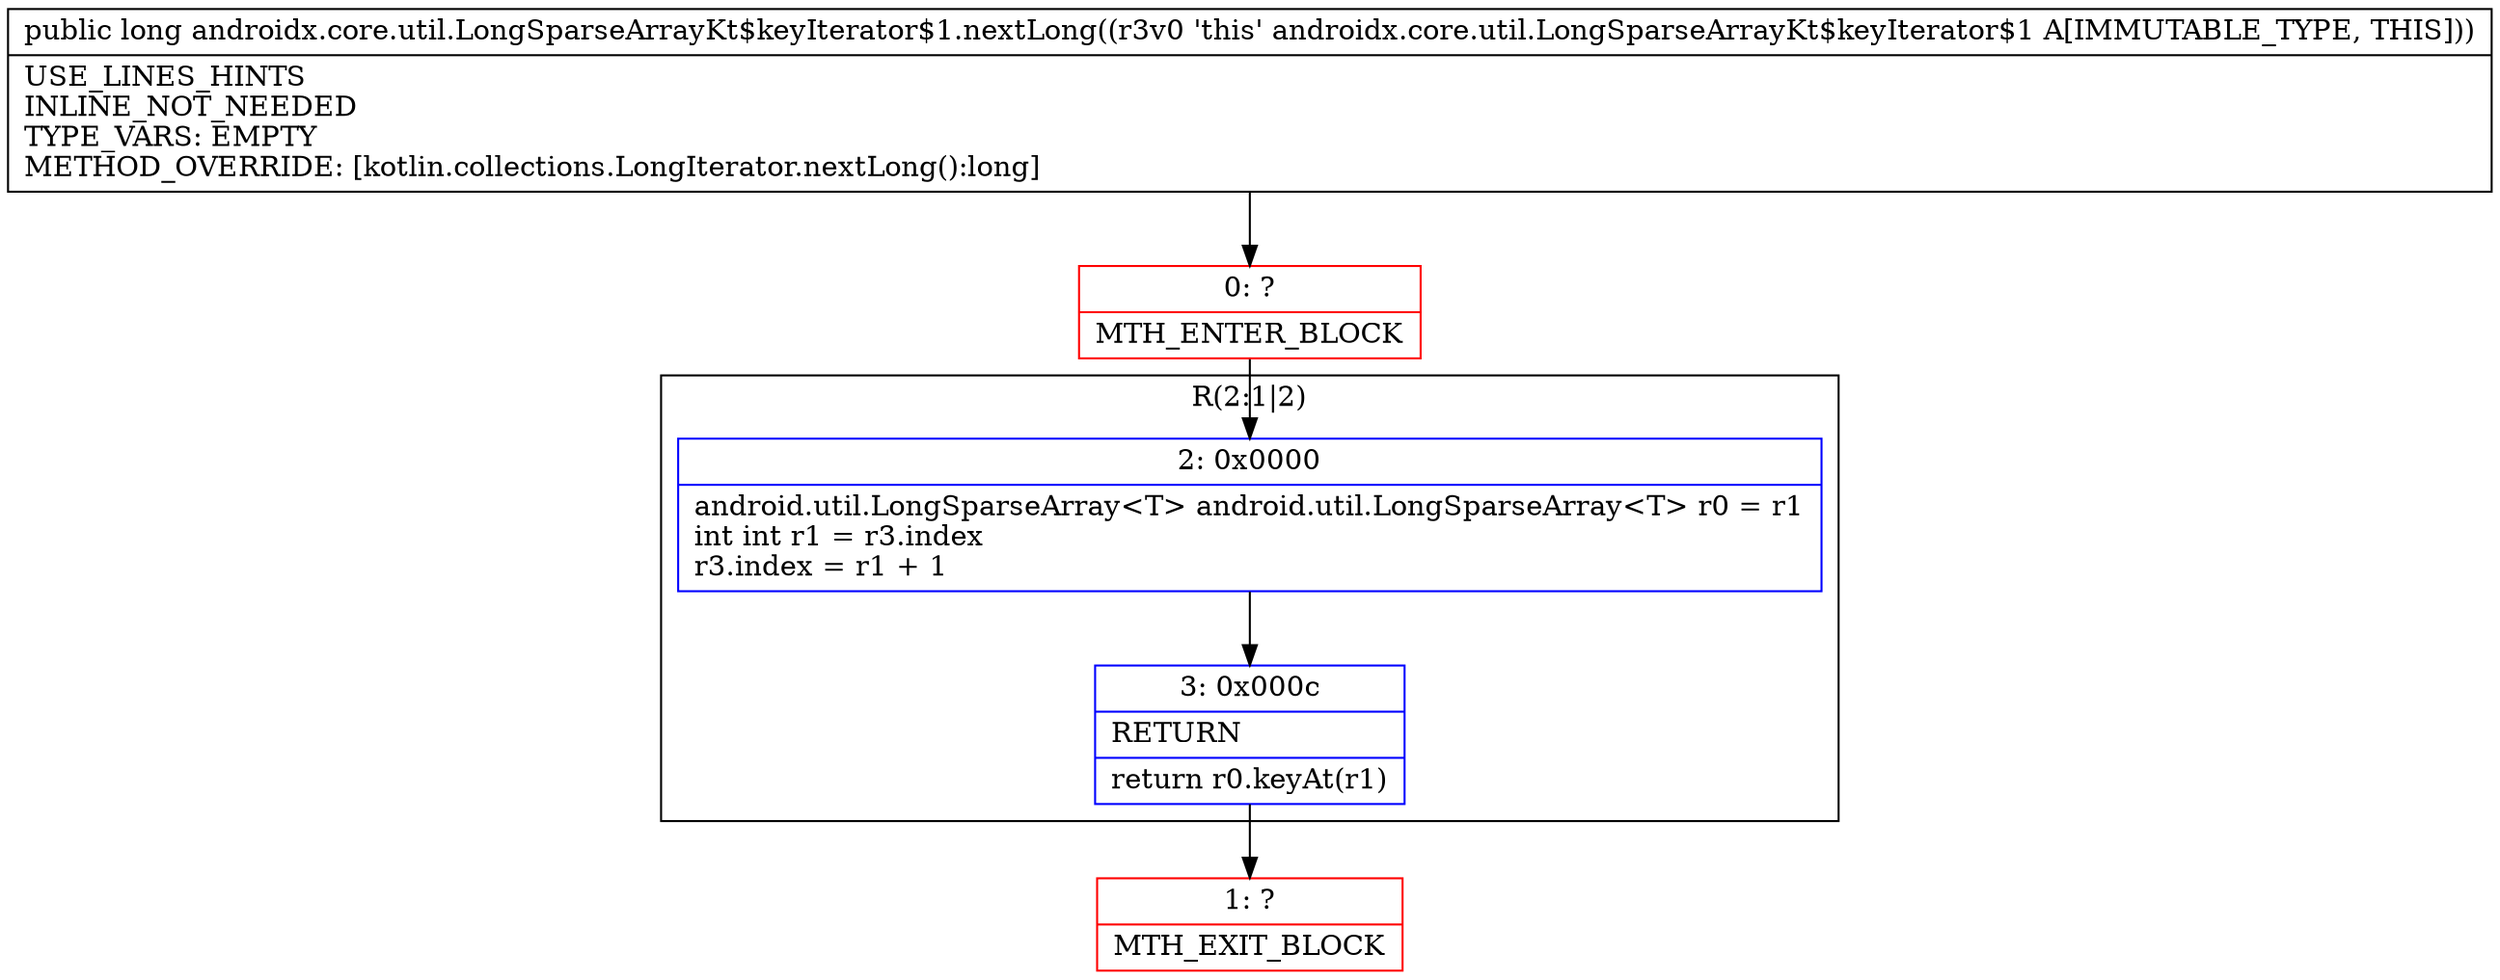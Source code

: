 digraph "CFG forandroidx.core.util.LongSparseArrayKt$keyIterator$1.nextLong()J" {
subgraph cluster_Region_1942835551 {
label = "R(2:1|2)";
node [shape=record,color=blue];
Node_2 [shape=record,label="{2\:\ 0x0000|android.util.LongSparseArray\<T\> android.util.LongSparseArray\<T\> r0 = r1\lint int r1 = r3.index\lr3.index = r1 + 1\l}"];
Node_3 [shape=record,label="{3\:\ 0x000c|RETURN\l|return r0.keyAt(r1)\l}"];
}
Node_0 [shape=record,color=red,label="{0\:\ ?|MTH_ENTER_BLOCK\l}"];
Node_1 [shape=record,color=red,label="{1\:\ ?|MTH_EXIT_BLOCK\l}"];
MethodNode[shape=record,label="{public long androidx.core.util.LongSparseArrayKt$keyIterator$1.nextLong((r3v0 'this' androidx.core.util.LongSparseArrayKt$keyIterator$1 A[IMMUTABLE_TYPE, THIS]))  | USE_LINES_HINTS\lINLINE_NOT_NEEDED\lTYPE_VARS: EMPTY\lMETHOD_OVERRIDE: [kotlin.collections.LongIterator.nextLong():long]\l}"];
MethodNode -> Node_0;Node_2 -> Node_3;
Node_3 -> Node_1;
Node_0 -> Node_2;
}

